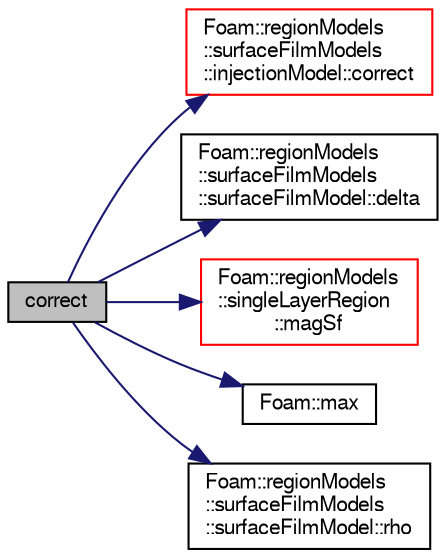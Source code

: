 digraph "correct"
{
  bgcolor="transparent";
  edge [fontname="FreeSans",fontsize="10",labelfontname="FreeSans",labelfontsize="10"];
  node [fontname="FreeSans",fontsize="10",shape=record];
  rankdir="LR";
  Node1 [label="correct",height=0.2,width=0.4,color="black", fillcolor="grey75", style="filled" fontcolor="black"];
  Node1 -> Node2 [color="midnightblue",fontsize="10",style="solid",fontname="FreeSans"];
  Node2 [label="Foam::regionModels\l::surfaceFilmModels\l::injectionModel::correct",height=0.2,width=0.4,color="red",URL="$a01067.html#a3ae44b28050c3aa494c1d8e18cf618c1",tooltip="Correct. "];
  Node1 -> Node3 [color="midnightblue",fontsize="10",style="solid",fontname="FreeSans"];
  Node3 [label="Foam::regionModels\l::surfaceFilmModels\l::surfaceFilmModel::delta",height=0.2,width=0.4,color="black",URL="$a02411.html#a8dd58ca934d3ef765e5d76193f66f445",tooltip="Return the film thickness [m]. "];
  Node1 -> Node4 [color="midnightblue",fontsize="10",style="solid",fontname="FreeSans"];
  Node4 [label="Foam::regionModels\l::singleLayerRegion\l::magSf",height=0.2,width=0.4,color="red",URL="$a02253.html#a50c2173eeb08076209dffc96c59f9372",tooltip="Return the face area magnitudes / [m2]. "];
  Node1 -> Node5 [color="midnightblue",fontsize="10",style="solid",fontname="FreeSans"];
  Node5 [label="Foam::max",height=0.2,width=0.4,color="black",URL="$a10237.html#ac993e906cf2774ae77e666bc24e81733"];
  Node1 -> Node6 [color="midnightblue",fontsize="10",style="solid",fontname="FreeSans"];
  Node6 [label="Foam::regionModels\l::surfaceFilmModels\l::surfaceFilmModel::rho",height=0.2,width=0.4,color="black",URL="$a02411.html#ae7a11ba77c4afb838e27cae5fef67695",tooltip="Return the film density [kg/m3]. "];
}
